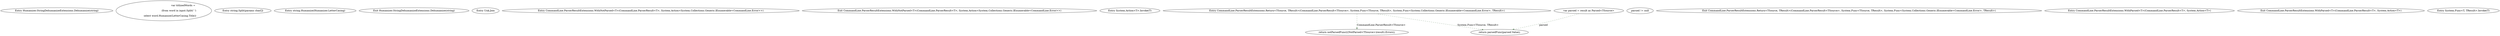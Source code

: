 digraph  {
n0 [cluster="Humanizer.StringDehumanizeExtensions.Dehumanize(string)", label="Entry Humanizer.StringDehumanizeExtensions.Dehumanize(string)", span="11-11"];
n1 [cluster="Humanizer.StringDehumanizeExtensions.Dehumanize(string)", label="var titlizedWords = \r\n                (from word in input.Split(' ')\r\n                select word.Humanize(LetterCasing.Title))", span="13-15"];
n4 [cluster="string.Split(params char[])", label="Entry string.Split(params char[])", span="0-0"];
n5 [cluster="string.Humanize(Humanizer.LetterCasing)", label="Entry string.Humanize(Humanizer.LetterCasing)", span="62-62"];
n3 [cluster="Humanizer.StringDehumanizeExtensions.Dehumanize(string)", label="Exit Humanizer.StringDehumanizeExtensions.Dehumanize(string)", span="11-11"];
n6 [cluster="Unk.Join", label="Entry Unk.Join", span=""];
m0_7 [cluster="CommandLine.ParserResultExtensions.WithNotParsed<T>(CommandLine.ParserResult<T>, System.Action<System.Collections.Generic.IEnumerable<CommandLine.Error>>)", file="Unit.cs", label="Entry CommandLine.ParserResultExtensions.WithNotParsed<T>(CommandLine.ParserResult<T>, System.Action<System.Collections.Generic.IEnumerable<CommandLine.Error>>)", span="38-38"];
m0_12 [cluster="CommandLine.ParserResultExtensions.WithNotParsed<T>(CommandLine.ParserResult<T>, System.Action<System.Collections.Generic.IEnumerable<CommandLine.Error>>)", file="Unit.cs", label="Exit CommandLine.ParserResultExtensions.WithNotParsed<T>(CommandLine.ParserResult<T>, System.Action<System.Collections.Generic.IEnumerable<CommandLine.Error>>)", span="38-38"];
m0_6 [cluster="System.Action<T>.Invoke(T)", file="Unit.cs", label="Entry System.Action<T>.Invoke(T)", span="0-0"];
m0_13 [cluster="CommandLine.ParserResultExtensions.Return<TSource, TResult>(CommandLine.ParserResult<TSource>, System.Func<TSource, TResult>, System.Func<System.Collections.Generic.IEnumerable<CommandLine.Error>, TResult>)", file="Unit.cs", label="Entry CommandLine.ParserResultExtensions.Return<TSource, TResult>(CommandLine.ParserResult<TSource>, System.Func<TSource, TResult>, System.Func<System.Collections.Generic.IEnumerable<CommandLine.Error>, TResult>)", span="48-48"];
m0_14 [cluster="CommandLine.ParserResultExtensions.Return<TSource, TResult>(CommandLine.ParserResult<TSource>, System.Func<TSource, TResult>, System.Func<System.Collections.Generic.IEnumerable<CommandLine.Error>, TResult>)", file="Unit.cs", label="var parsed = result as Parsed<TSource>", span="52-52"];
m0_16 [cluster="CommandLine.ParserResultExtensions.Return<TSource, TResult>(CommandLine.ParserResult<TSource>, System.Func<TSource, TResult>, System.Func<System.Collections.Generic.IEnumerable<CommandLine.Error>, TResult>)", file="Unit.cs", label="return parsedFunc(parsed.Value);", span="55-55"];
m0_17 [cluster="CommandLine.ParserResultExtensions.Return<TSource, TResult>(CommandLine.ParserResult<TSource>, System.Func<TSource, TResult>, System.Func<System.Collections.Generic.IEnumerable<CommandLine.Error>, TResult>)", file="Unit.cs", label="return notParsedFunc(((NotParsed<TSource>)result).Errors);", span="57-57"];
m0_15 [cluster="CommandLine.ParserResultExtensions.Return<TSource, TResult>(CommandLine.ParserResult<TSource>, System.Func<TSource, TResult>, System.Func<System.Collections.Generic.IEnumerable<CommandLine.Error>, TResult>)", file="Unit.cs", label="parsed != null", span="53-53"];
m0_18 [cluster="CommandLine.ParserResultExtensions.Return<TSource, TResult>(CommandLine.ParserResult<TSource>, System.Func<TSource, TResult>, System.Func<System.Collections.Generic.IEnumerable<CommandLine.Error>, TResult>)", file="Unit.cs", label="Exit CommandLine.ParserResultExtensions.Return<TSource, TResult>(CommandLine.ParserResult<TSource>, System.Func<TSource, TResult>, System.Func<System.Collections.Generic.IEnumerable<CommandLine.Error>, TResult>)", span="48-48"];
m0_0 [cluster="CommandLine.ParserResultExtensions.WithParsed<T>(CommandLine.ParserResult<T>, System.Action<T>)", file="Unit.cs", label="Entry CommandLine.ParserResultExtensions.WithParsed<T>(CommandLine.ParserResult<T>, System.Action<T>)", span="20-20"];
m0_5 [cluster="CommandLine.ParserResultExtensions.WithParsed<T>(CommandLine.ParserResult<T>, System.Action<T>)", file="Unit.cs", label="Exit CommandLine.ParserResultExtensions.WithParsed<T>(CommandLine.ParserResult<T>, System.Action<T>)", span="20-20"];
m0_19 [cluster="System.Func<T, TResult>.Invoke(T)", file="Unit.cs", label="Entry System.Func<T, TResult>.Invoke(T)", span="0-0"];
m0_13 -> m0_16  [color=darkseagreen4, key=1, label="System.Func<TSource, TResult>", style=dashed];
m0_13 -> m0_17  [color=darkseagreen4, key=1, label="CommandLine.ParserResult<TSource>", style=dashed];
m0_14 -> m0_16  [color=darkseagreen4, key=1, label=parsed, style=dashed];
}

